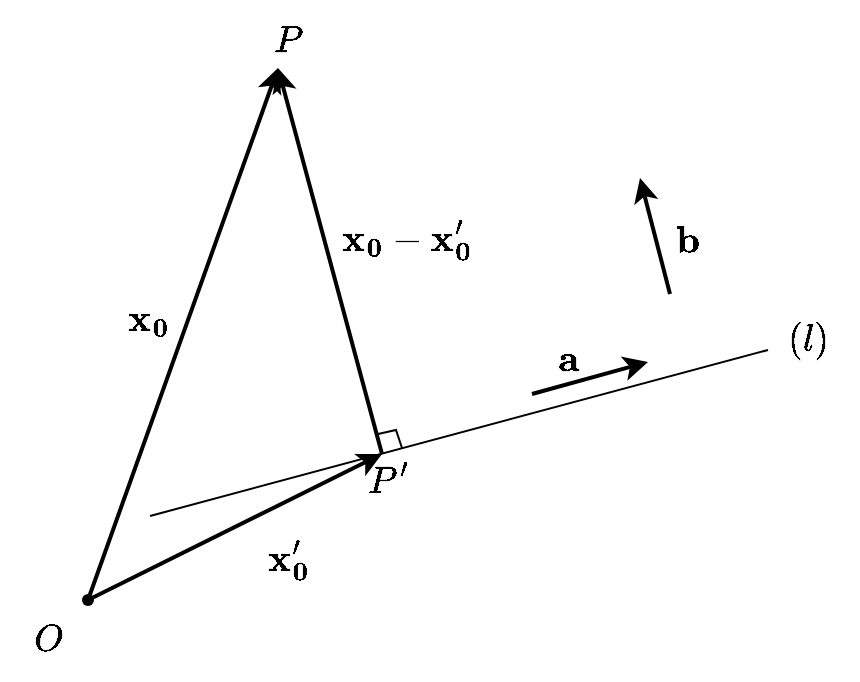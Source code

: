 <mxfile version="26.1.1">
  <diagram name="ページ1" id="PtRTb0pQID1QqWB8WSsk">
    <mxGraphModel dx="796" dy="549" grid="1" gridSize="10" guides="1" tooltips="1" connect="1" arrows="1" fold="1" page="1" pageScale="1" pageWidth="827" pageHeight="1169" math="1" shadow="0">
      <root>
        <mxCell id="0" />
        <mxCell id="1" parent="0" />
        <mxCell id="BjI-LSYaexg7ye_8j8bg-3" value="&lt;div&gt;$$(l)$$&lt;/div&gt;" style="text;strokeColor=none;align=center;fillColor=none;html=1;verticalAlign=middle;whiteSpace=wrap;rounded=0;fontSize=16;" vertex="1" parent="1">
          <mxGeometry x="420" y="210" width="40" height="40" as="geometry" />
        </mxCell>
        <mxCell id="BjI-LSYaexg7ye_8j8bg-10" value="$$\mathbf{a}$$" style="text;strokeColor=none;align=center;fillColor=none;html=1;verticalAlign=middle;whiteSpace=wrap;rounded=0;fontSize=16;" vertex="1" parent="1">
          <mxGeometry x="300" y="220" width="40" height="40" as="geometry" />
        </mxCell>
        <mxCell id="BjI-LSYaexg7ye_8j8bg-11" value="$$\mathbf{b}$$" style="text;strokeColor=none;align=center;fillColor=none;html=1;verticalAlign=middle;whiteSpace=wrap;rounded=0;fontSize=16;" vertex="1" parent="1">
          <mxGeometry x="360" y="160" width="40" height="40" as="geometry" />
        </mxCell>
        <mxCell id="BjI-LSYaexg7ye_8j8bg-12" value="$$P&#39;$$" style="text;strokeColor=none;align=center;fillColor=none;html=1;verticalAlign=middle;whiteSpace=wrap;rounded=0;fontSize=16;" vertex="1" parent="1">
          <mxGeometry x="210" y="280" width="40" height="40" as="geometry" />
        </mxCell>
        <mxCell id="BjI-LSYaexg7ye_8j8bg-13" value="$$P$$" style="text;strokeColor=none;align=center;fillColor=none;html=1;verticalAlign=middle;whiteSpace=wrap;rounded=0;fontSize=16;" vertex="1" parent="1">
          <mxGeometry x="160" y="60" width="40" height="40" as="geometry" />
        </mxCell>
        <mxCell id="BjI-LSYaexg7ye_8j8bg-14" value="$$\mathbf{x_0} - \mathbf{x&#39;_0}$$" style="text;strokeColor=none;align=center;fillColor=none;html=1;verticalAlign=middle;whiteSpace=wrap;rounded=0;fontSize=16;" vertex="1" parent="1">
          <mxGeometry x="200" y="160" width="80" height="40" as="geometry" />
        </mxCell>
        <mxCell id="BjI-LSYaexg7ye_8j8bg-6" value="" style="endArrow=none;html=1;rounded=0;" edge="1" parent="1">
          <mxGeometry width="50" height="50" relative="1" as="geometry">
            <mxPoint x="225" y="277" as="sourcePoint" />
            <mxPoint x="237" y="284" as="targetPoint" />
            <Array as="points">
              <mxPoint x="234" y="275" />
            </Array>
          </mxGeometry>
        </mxCell>
        <mxCell id="BjI-LSYaexg7ye_8j8bg-8" value="" style="endArrow=classic;html=1;rounded=0;strokeWidth=2;" edge="1" parent="1">
          <mxGeometry width="50" height="50" relative="1" as="geometry">
            <mxPoint x="302" y="257" as="sourcePoint" />
            <mxPoint x="360" y="241" as="targetPoint" />
          </mxGeometry>
        </mxCell>
        <mxCell id="BjI-LSYaexg7ye_8j8bg-9" value="" style="endArrow=classic;html=1;rounded=0;strokeWidth=2;" edge="1" parent="1">
          <mxGeometry width="50" height="50" relative="1" as="geometry">
            <mxPoint x="371" y="207" as="sourcePoint" />
            <mxPoint x="356" y="149" as="targetPoint" />
          </mxGeometry>
        </mxCell>
        <mxCell id="BjI-LSYaexg7ye_8j8bg-1" value="" style="endArrow=none;html=1;rounded=0;" edge="1" parent="1">
          <mxGeometry width="50" height="50" relative="1" as="geometry">
            <mxPoint x="111" y="318" as="sourcePoint" />
            <mxPoint x="420" y="235" as="targetPoint" />
          </mxGeometry>
        </mxCell>
        <mxCell id="BjI-LSYaexg7ye_8j8bg-4" value="" style="endArrow=classic;html=1;rounded=0;strokeWidth=2;" edge="1" parent="1">
          <mxGeometry width="50" height="50" relative="1" as="geometry">
            <mxPoint x="227" y="287" as="sourcePoint" />
            <mxPoint x="175" y="94" as="targetPoint" />
          </mxGeometry>
        </mxCell>
        <mxCell id="BjI-LSYaexg7ye_8j8bg-28" value="" style="endArrow=classic;html=1;rounded=0;strokeWidth=2;" edge="1" parent="1">
          <mxGeometry width="50" height="50" relative="1" as="geometry">
            <mxPoint x="80" y="360" as="sourcePoint" />
            <mxPoint x="175" y="94" as="targetPoint" />
          </mxGeometry>
        </mxCell>
        <mxCell id="BjI-LSYaexg7ye_8j8bg-29" value="" style="endArrow=classic;html=1;rounded=0;strokeWidth=2;" edge="1" parent="1" source="BjI-LSYaexg7ye_8j8bg-30">
          <mxGeometry width="50" height="50" relative="1" as="geometry">
            <mxPoint x="80" y="360" as="sourcePoint" />
            <mxPoint x="227" y="287" as="targetPoint" />
          </mxGeometry>
        </mxCell>
        <mxCell id="BjI-LSYaexg7ye_8j8bg-31" value="" style="endArrow=classic;html=1;rounded=0;strokeWidth=2;" edge="1" parent="1" target="BjI-LSYaexg7ye_8j8bg-30">
          <mxGeometry width="50" height="50" relative="1" as="geometry">
            <mxPoint x="80" y="360" as="sourcePoint" />
            <mxPoint x="227" y="287" as="targetPoint" />
          </mxGeometry>
        </mxCell>
        <mxCell id="BjI-LSYaexg7ye_8j8bg-30" value="" style="shape=waypoint;sketch=0;fillStyle=solid;size=6;pointerEvents=1;points=[];fillColor=none;resizable=0;rotatable=0;perimeter=centerPerimeter;snapToPoint=1;" vertex="1" parent="1">
          <mxGeometry x="70" y="350" width="20" height="20" as="geometry" />
        </mxCell>
        <mxCell id="BjI-LSYaexg7ye_8j8bg-32" value="$$O$$" style="text;strokeColor=none;align=center;fillColor=none;html=1;verticalAlign=middle;whiteSpace=wrap;rounded=0;fontSize=16;" vertex="1" parent="1">
          <mxGeometry x="40" y="360" width="40" height="40" as="geometry" />
        </mxCell>
        <mxCell id="BjI-LSYaexg7ye_8j8bg-33" value="$$\mathbf{x_0}$$" style="text;strokeColor=none;align=center;fillColor=none;html=1;verticalAlign=middle;whiteSpace=wrap;rounded=0;fontSize=16;" vertex="1" parent="1">
          <mxGeometry x="90" y="200" width="40" height="40" as="geometry" />
        </mxCell>
        <mxCell id="BjI-LSYaexg7ye_8j8bg-34" value="$$\mathbf{x&#39;_0}$$" style="text;strokeColor=none;align=center;fillColor=none;html=1;verticalAlign=middle;whiteSpace=wrap;rounded=0;fontSize=16;" vertex="1" parent="1">
          <mxGeometry x="160" y="320" width="40" height="40" as="geometry" />
        </mxCell>
      </root>
    </mxGraphModel>
  </diagram>
</mxfile>
